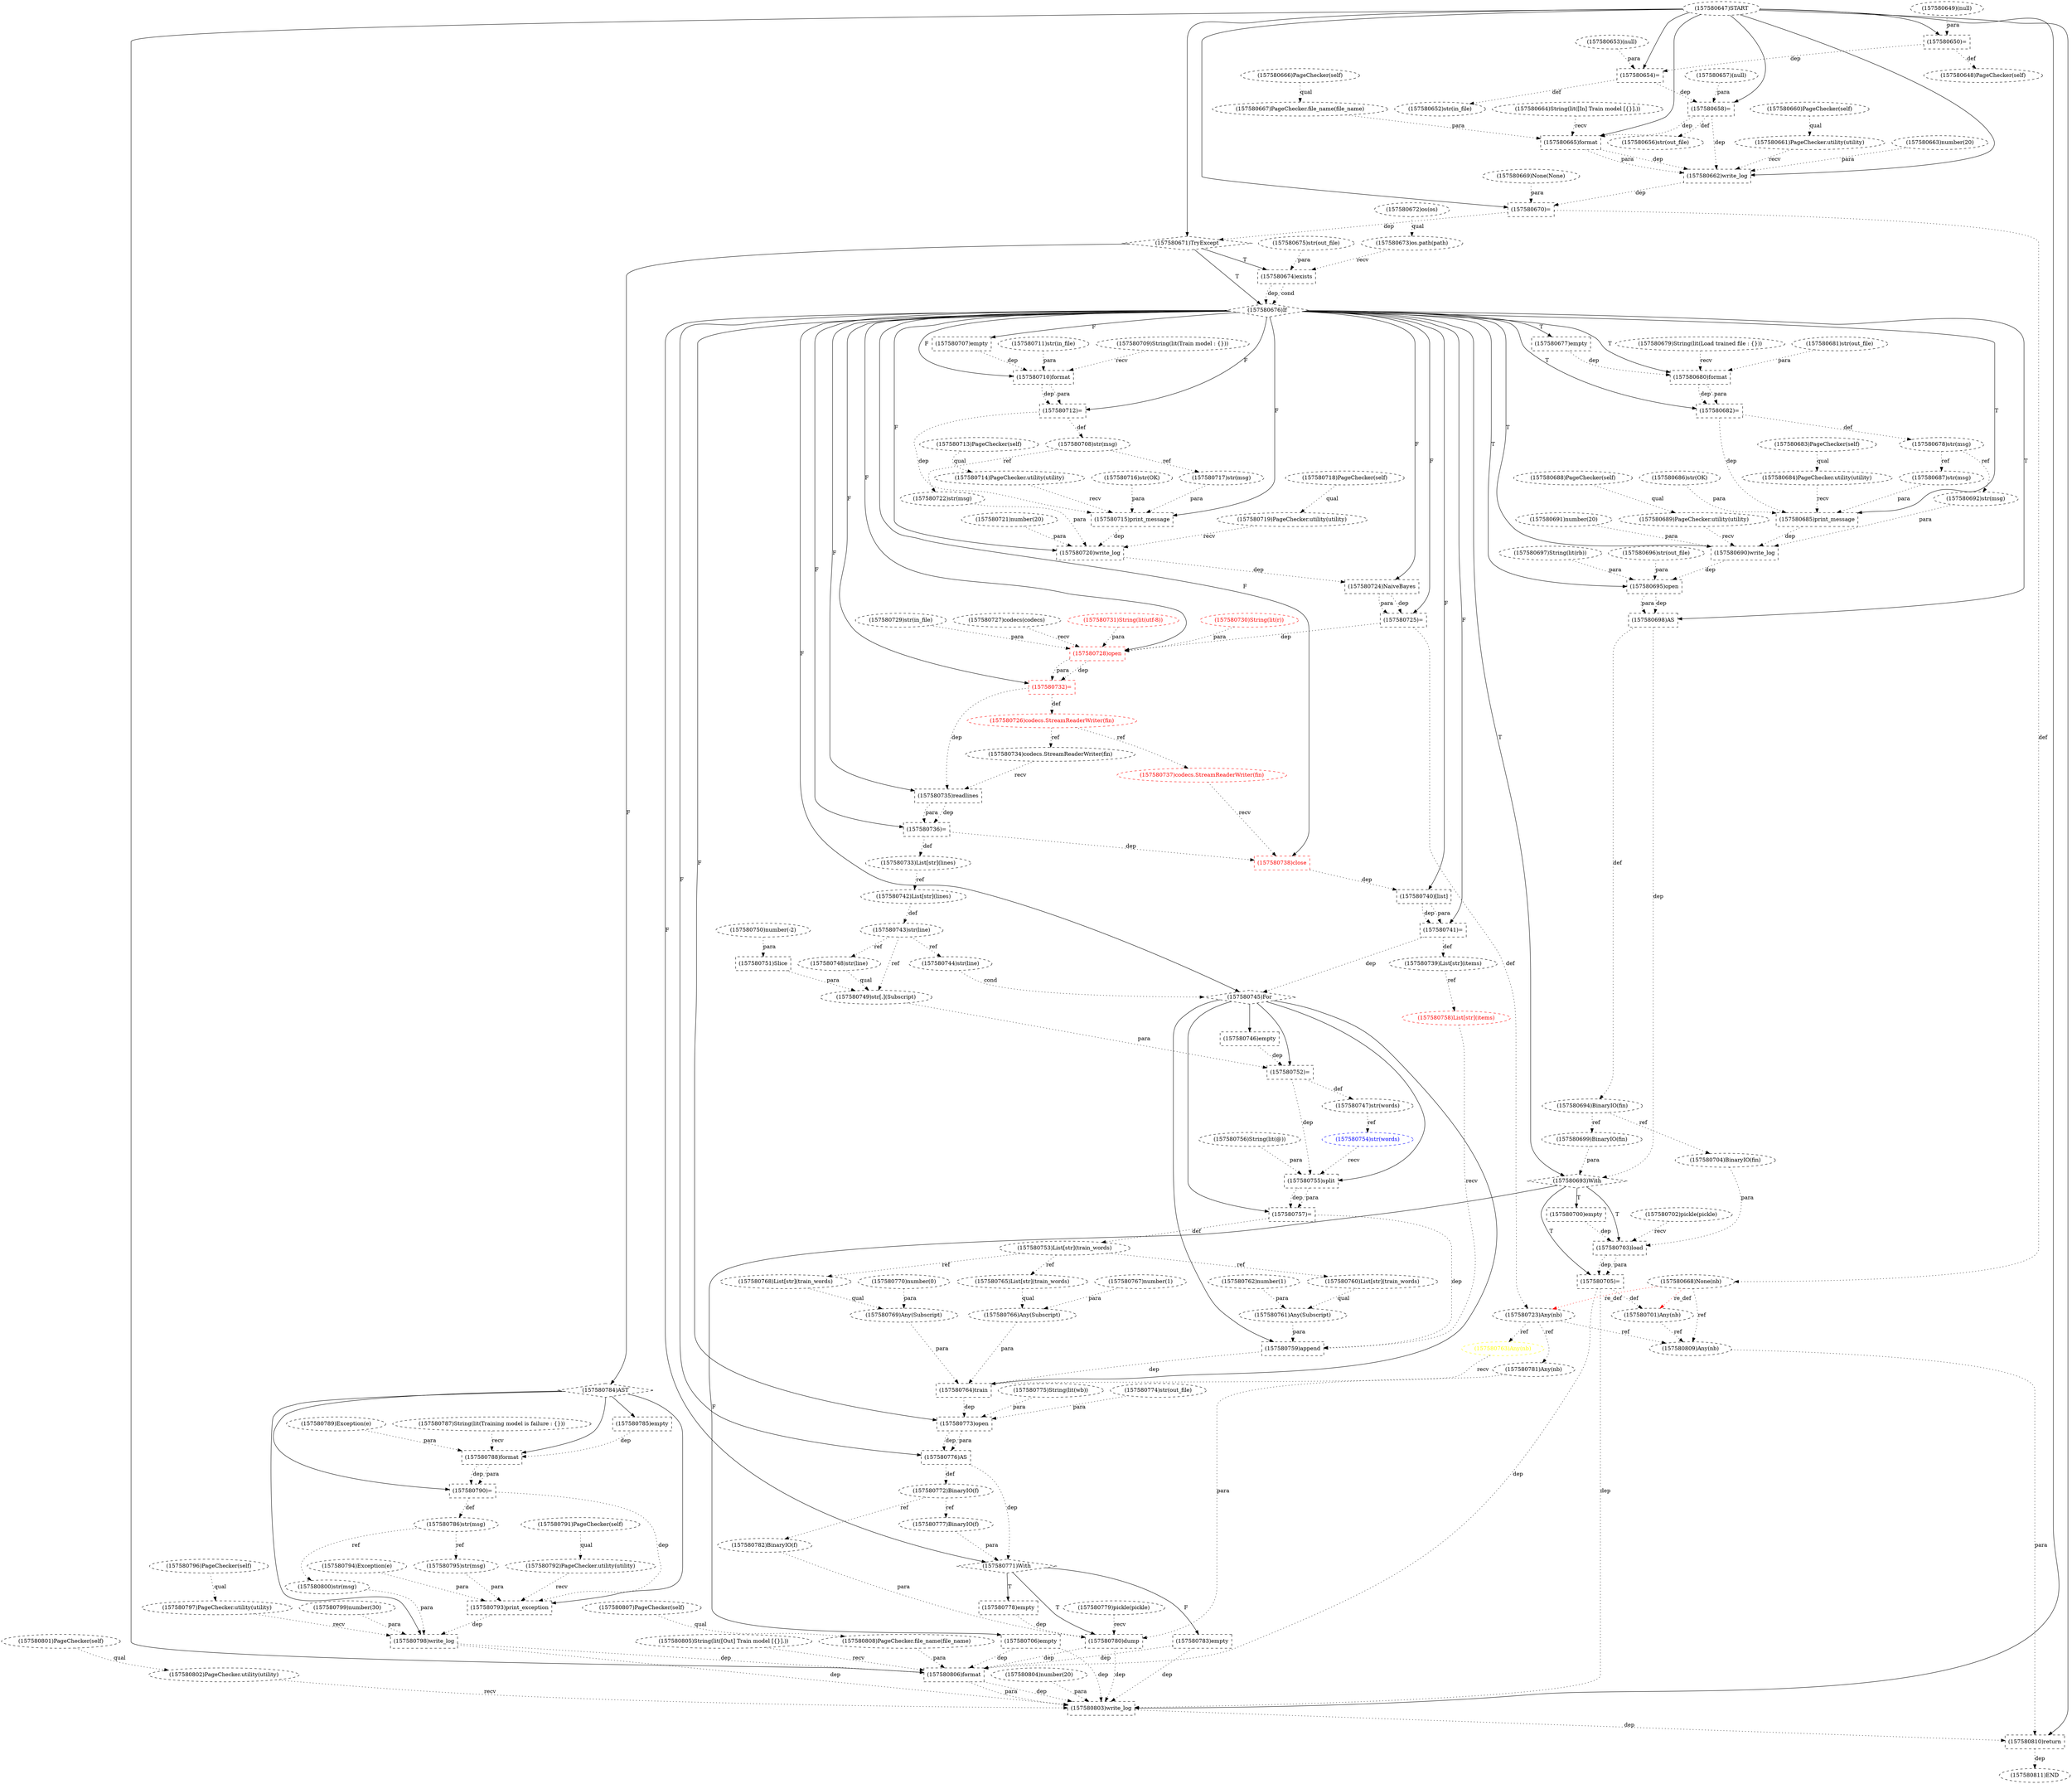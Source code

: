 digraph G {
1 [label="(157580658)=" shape=box style=dashed]
2 [label="(157580710)format" shape=box style=dashed]
3 [label="(157580707)empty" shape=box style=dashed]
4 [label="(157580660)PageChecker(self)" shape=ellipse style=dashed]
5 [label="(157580759)append" shape=box style=dashed]
6 [label="(157580719)PageChecker.utility(utility)" shape=ellipse style=dashed]
7 [label="(157580740)[list]" shape=box style=dashed]
8 [label="(157580779)pickle(pickle)" shape=ellipse style=dashed]
9 [label="(157580801)PageChecker(self)" shape=ellipse style=dashed]
10 [label="(157580682)=" shape=box style=dashed]
11 [label="(157580795)str(msg)" shape=ellipse style=dashed]
12 [label="(157580766)Any(Subscript)" shape=ellipse style=dashed]
13 [label="(157580678)str(msg)" shape=ellipse style=dashed]
14 [label="(157580714)PageChecker.utility(utility)" shape=ellipse style=dashed]
15 [label="(157580788)format" shape=box style=dashed]
16 [label="(157580728)open" shape=box style=dashed color=red fontcolor=red]
17 [label="(157580772)BinaryIO(f)" shape=ellipse style=dashed]
18 [label="(157580796)PageChecker(self)" shape=ellipse style=dashed]
19 [label="(157580718)PageChecker(self)" shape=ellipse style=dashed]
20 [label="(157580701)Any(nb)" shape=ellipse style=dashed]
21 [label="(157580747)str(words)" shape=ellipse style=dashed]
22 [label="(157580679)String(lit(Load trained file : {}))" shape=ellipse style=dashed]
23 [label="(157580723)Any(nb)" shape=ellipse style=dashed]
24 [label="(157580751)Slice" shape=box style=dashed]
25 [label="(157580693)With" shape=diamond style=dashed]
26 [label="(157580792)PageChecker.utility(utility)" shape=ellipse style=dashed]
27 [label="(157580667)PageChecker.file_name(file_name)" shape=ellipse style=dashed]
28 [label="(157580703)load" shape=box style=dashed]
29 [label="(157580757)=" shape=box style=dashed]
30 [label="(157580720)write_log" shape=box style=dashed]
31 [label="(157580730)String(lit(r))" shape=ellipse style=dashed color=red fontcolor=red]
32 [label="(157580677)empty" shape=box style=dashed]
33 [label="(157580746)empty" shape=box style=dashed]
34 [label="(157580653)(null)" shape=ellipse style=dashed]
35 [label="(157580783)empty" shape=box style=dashed]
36 [label="(157580802)PageChecker.utility(utility)" shape=ellipse style=dashed]
37 [label="(157580735)readlines" shape=box style=dashed]
38 [label="(157580661)PageChecker.utility(utility)" shape=ellipse style=dashed]
39 [label="(157580794)Exception(e)" shape=ellipse style=dashed]
40 [label="(157580647)START" style=dashed]
41 [label="(157580648)PageChecker(self)" shape=ellipse style=dashed]
42 [label="(157580793)print_exception" shape=box style=dashed]
43 [label="(157580702)pickle(pickle)" shape=ellipse style=dashed]
44 [label="(157580675)str(out_file)" shape=ellipse style=dashed]
45 [label="(157580769)Any(Subscript)" shape=ellipse style=dashed]
46 [label="(157580671)TryExcept" shape=diamond style=dashed]
47 [label="(157580773)open" shape=box style=dashed]
48 [label="(157580729)str(in_file)" shape=ellipse style=dashed]
49 [label="(157580742)List[str](lines)" shape=ellipse style=dashed]
50 [label="(157580762)number(1)" shape=ellipse style=dashed]
51 [label="(157580739)List[str](items)" shape=ellipse style=dashed]
52 [label="(157580770)number(0)" shape=ellipse style=dashed]
53 [label="(157580797)PageChecker.utility(utility)" shape=ellipse style=dashed]
54 [label="(157580674)exists" shape=box style=dashed]
55 [label="(157580776)AS" shape=box style=dashed]
56 [label="(157580688)PageChecker(self)" shape=ellipse style=dashed]
57 [label="(157580712)=" shape=box style=dashed]
58 [label="(157580775)String(lit(wb))" shape=ellipse style=dashed]
59 [label="(157580711)str(in_file)" shape=ellipse style=dashed]
60 [label="(157580736)=" shape=box style=dashed]
61 [label="(157580791)PageChecker(self)" shape=ellipse style=dashed]
62 [label="(157580663)number(20)" shape=ellipse style=dashed]
63 [label="(157580748)str(line)" shape=ellipse style=dashed]
64 [label="(157580771)With" shape=diamond style=dashed]
65 [label="(157580760)List[str](train_words)" shape=ellipse style=dashed]
66 [label="(157580685)print_message" shape=box style=dashed]
67 [label="(157580754)str(words)" shape=ellipse style=dashed color=blue fontcolor=blue]
68 [label="(157580741)=" shape=box style=dashed]
69 [label="(157580807)PageChecker(self)" shape=ellipse style=dashed]
70 [label="(157580665)format" shape=box style=dashed]
71 [label="(157580727)codecs(codecs)" shape=ellipse style=dashed]
72 [label="(157580726)codecs.StreamReaderWriter(fin)" shape=ellipse style=dashed color=red fontcolor=red]
73 [label="(157580804)number(20)" shape=ellipse style=dashed]
74 [label="(157580799)number(30)" shape=ellipse style=dashed]
75 [label="(157580694)BinaryIO(fin)" shape=ellipse style=dashed]
76 [label="(157580652)str(in_file)" shape=ellipse style=dashed]
77 [label="(157580686)str(OK)" shape=ellipse style=dashed]
78 [label="(157580649)(null)" shape=ellipse style=dashed]
79 [label="(157580716)str(OK)" shape=ellipse style=dashed]
80 [label="(157580790)=" shape=box style=dashed]
81 [label="(157580673)os.path(path)" shape=ellipse style=dashed]
82 [label="(157580809)Any(nb)" shape=ellipse style=dashed]
83 [label="(157580684)PageChecker.utility(utility)" shape=ellipse style=dashed]
84 [label="(157580695)open" shape=box style=dashed]
85 [label="(157580806)format" shape=box style=dashed]
86 [label="(157580800)str(msg)" shape=ellipse style=dashed]
87 [label="(157580656)str(out_file)" shape=ellipse style=dashed]
88 [label="(157580664)String(lit([In] Train model [{}].))" shape=ellipse style=dashed]
89 [label="(157580692)str(msg)" shape=ellipse style=dashed]
90 [label="(157580687)str(msg)" shape=ellipse style=dashed]
91 [label="(157580765)List[str](train_words)" shape=ellipse style=dashed]
92 [label="(157580654)=" shape=box style=dashed]
93 [label="(157580704)BinaryIO(fin)" shape=ellipse style=dashed]
94 [label="(157580705)=" shape=box style=dashed]
95 [label="(157580733)List[str](lines)" shape=ellipse style=dashed]
96 [label="(157580811)END" style=dashed]
97 [label="(157580781)Any(nb)" shape=ellipse style=dashed]
98 [label="(157580738)close" shape=box style=dashed color=red fontcolor=red]
99 [label="(157580744)str(line)" shape=ellipse style=dashed]
100 [label="(157580713)PageChecker(self)" shape=ellipse style=dashed]
101 [label="(157580690)write_log" shape=box style=dashed]
102 [label="(157580700)empty" shape=box style=dashed]
103 [label="(157580810)return" shape=box style=dashed]
104 [label="(157580699)BinaryIO(fin)" shape=ellipse style=dashed]
105 [label="(157580676)If" shape=diamond style=dashed]
106 [label="(157580698)AS" shape=box style=dashed]
107 [label="(157580761)Any(Subscript)" shape=ellipse style=dashed]
108 [label="(157580787)String(lit(Training model is failure : {}))" shape=ellipse style=dashed]
109 [label="(157580786)str(msg)" shape=ellipse style=dashed]
110 [label="(157580778)empty" shape=box style=dashed]
111 [label="(157580767)number(1)" shape=ellipse style=dashed]
112 [label="(157580657)(null)" shape=ellipse style=dashed]
113 [label="(157580808)PageChecker.file_name(file_name)" shape=ellipse style=dashed]
114 [label="(157580669)None(None)" shape=ellipse style=dashed]
115 [label="(157580805)String(lit([Out] Train model [{}].))" shape=ellipse style=dashed]
116 [label="(157580672)os(os)" shape=ellipse style=dashed]
117 [label="(157580724)NaiveBayes" shape=box style=dashed]
118 [label="(157580755)split" shape=box style=dashed]
119 [label="(157580691)number(20)" shape=ellipse style=dashed]
120 [label="(157580715)print_message" shape=box style=dashed]
121 [label="(157580717)str(msg)" shape=ellipse style=dashed]
122 [label="(157580752)=" shape=box style=dashed]
123 [label="(157580758)List[str](items)" shape=ellipse style=dashed color=red fontcolor=red]
124 [label="(157580683)PageChecker(self)" shape=ellipse style=dashed]
125 [label="(157580745)For" shape=diamond style=dashed]
126 [label="(157580709)String(lit(Train model : {}))" shape=ellipse style=dashed]
127 [label="(157580697)String(lit(rb))" shape=ellipse style=dashed]
128 [label="(157580784)AST" shape=diamond style=dashed]
129 [label="(157580731)String(lit(utf-8))" shape=ellipse style=dashed color=red fontcolor=red]
130 [label="(157580706)empty" shape=box style=dashed]
131 [label="(157580737)codecs.StreamReaderWriter(fin)" shape=ellipse style=dashed color=red fontcolor=red]
132 [label="(157580721)number(20)" shape=ellipse style=dashed]
133 [label="(157580734)codecs.StreamReaderWriter(fin)" shape=ellipse style=dashed color=black fontcolor=black]
134 [label="(157580785)empty" shape=box style=dashed]
135 [label="(157580789)Exception(e)" shape=ellipse style=dashed]
136 [label="(157580763)Any(nb)" shape=ellipse style=dashed color=yellow fontcolor=yellow]
137 [label="(157580780)dump" shape=box style=dashed]
138 [label="(157580749)str[.](Subscript)" shape=ellipse style=dashed]
139 [label="(157580708)str(msg)" shape=ellipse style=dashed]
140 [label="(157580798)write_log" shape=box style=dashed]
141 [label="(157580666)PageChecker(self)" shape=ellipse style=dashed]
142 [label="(157580670)=" shape=box style=dashed]
143 [label="(157580782)BinaryIO(f)" shape=ellipse style=dashed]
144 [label="(157580753)List[str](train_words)" shape=ellipse style=dashed]
145 [label="(157580764)train" shape=box style=dashed]
146 [label="(157580725)=" shape=box style=dashed]
147 [label="(157580774)str(out_file)" shape=ellipse style=dashed]
148 [label="(157580680)format" shape=box style=dashed]
149 [label="(157580803)write_log" shape=box style=dashed]
150 [label="(157580750)number(-2)" shape=ellipse style=dashed]
151 [label="(157580768)List[str](train_words)" shape=ellipse style=dashed]
152 [label="(157580650)=" shape=box style=dashed]
153 [label="(157580681)str(out_file)" shape=ellipse style=dashed]
154 [label="(157580689)PageChecker.utility(utility)" shape=ellipse style=dashed]
155 [label="(157580732)=" shape=box style=dashed color=red fontcolor=red]
156 [label="(157580696)str(out_file)" shape=ellipse style=dashed]
157 [label="(157580756)String(lit(@))" shape=ellipse style=dashed]
158 [label="(157580668)None(nb)" shape=ellipse style=dashed]
159 [label="(157580662)write_log" shape=box style=dashed]
160 [label="(157580777)BinaryIO(f)" shape=ellipse style=dashed]
161 [label="(157580722)str(msg)" shape=ellipse style=dashed]
162 [label="(157580743)str(line)" shape=ellipse style=dashed]
40 -> 1 [label="" style=solid];
112 -> 1 [label="para" style=dotted];
92 -> 1 [label="dep" style=dotted];
105 -> 2 [label="F"];
126 -> 2 [label="recv" style=dotted];
59 -> 2 [label="para" style=dotted];
3 -> 2 [label="dep" style=dotted];
105 -> 3 [label="F"];
125 -> 5 [label="" style=solid];
123 -> 5 [label="recv" style=dotted];
107 -> 5 [label="para" style=dotted];
29 -> 5 [label="dep" style=dotted];
19 -> 6 [label="qual" style=dotted];
105 -> 7 [label="F"];
98 -> 7 [label="dep" style=dotted];
105 -> 10 [label="T"];
148 -> 10 [label="dep" style=dotted];
148 -> 10 [label="para" style=dotted];
109 -> 11 [label="ref" style=dotted];
91 -> 12 [label="qual" style=dotted];
111 -> 12 [label="para" style=dotted];
10 -> 13 [label="def" style=dotted];
100 -> 14 [label="qual" style=dotted];
128 -> 15 [label="" style=solid];
108 -> 15 [label="recv" style=dotted];
135 -> 15 [label="para" style=dotted];
134 -> 15 [label="dep" style=dotted];
105 -> 16 [label="F"];
71 -> 16 [label="recv" style=dotted];
48 -> 16 [label="para" style=dotted];
31 -> 16 [label="para" style=dotted];
129 -> 16 [label="para" style=dotted];
146 -> 16 [label="dep" style=dotted];
55 -> 17 [label="def" style=dotted];
94 -> 20 [label="def" style=dotted];
158 -> 20 [label="re_def" style=dotted color=red];
122 -> 21 [label="def" style=dotted];
146 -> 23 [label="def" style=dotted];
158 -> 23 [label="re_def" style=dotted color=red];
150 -> 24 [label="para" style=dotted];
105 -> 25 [label="T"];
106 -> 25 [label="dep" style=dotted];
104 -> 25 [label="para" style=dotted];
61 -> 26 [label="qual" style=dotted];
141 -> 27 [label="qual" style=dotted];
25 -> 28 [label="T"];
43 -> 28 [label="recv" style=dotted];
93 -> 28 [label="para" style=dotted];
102 -> 28 [label="dep" style=dotted];
125 -> 29 [label="" style=solid];
118 -> 29 [label="dep" style=dotted];
118 -> 29 [label="para" style=dotted];
105 -> 30 [label="F"];
6 -> 30 [label="recv" style=dotted];
132 -> 30 [label="para" style=dotted];
161 -> 30 [label="para" style=dotted];
120 -> 30 [label="dep" style=dotted];
105 -> 32 [label="T"];
125 -> 33 [label="" style=solid];
64 -> 35 [label="F"];
9 -> 36 [label="qual" style=dotted];
105 -> 37 [label="F"];
133 -> 37 [label="recv" style=dotted];
155 -> 37 [label="dep" style=dotted];
4 -> 38 [label="qual" style=dotted];
152 -> 41 [label="def" style=dotted];
128 -> 42 [label="" style=solid];
26 -> 42 [label="recv" style=dotted];
39 -> 42 [label="para" style=dotted];
11 -> 42 [label="para" style=dotted];
80 -> 42 [label="dep" style=dotted];
151 -> 45 [label="qual" style=dotted];
52 -> 45 [label="para" style=dotted];
40 -> 46 [label="" style=solid];
142 -> 46 [label="dep" style=dotted];
105 -> 47 [label="F"];
147 -> 47 [label="para" style=dotted];
58 -> 47 [label="para" style=dotted];
145 -> 47 [label="dep" style=dotted];
95 -> 49 [label="ref" style=dotted];
68 -> 51 [label="def" style=dotted];
18 -> 53 [label="qual" style=dotted];
46 -> 54 [label="T"];
81 -> 54 [label="recv" style=dotted];
44 -> 54 [label="para" style=dotted];
105 -> 55 [label="F"];
47 -> 55 [label="dep" style=dotted];
47 -> 55 [label="para" style=dotted];
105 -> 57 [label="F"];
2 -> 57 [label="dep" style=dotted];
2 -> 57 [label="para" style=dotted];
105 -> 60 [label="F"];
37 -> 60 [label="dep" style=dotted];
37 -> 60 [label="para" style=dotted];
162 -> 63 [label="ref" style=dotted];
105 -> 64 [label="F"];
55 -> 64 [label="dep" style=dotted];
160 -> 64 [label="para" style=dotted];
144 -> 65 [label="ref" style=dotted];
105 -> 66 [label="T"];
83 -> 66 [label="recv" style=dotted];
77 -> 66 [label="para" style=dotted];
90 -> 66 [label="para" style=dotted];
10 -> 66 [label="dep" style=dotted];
21 -> 67 [label="ref" style=dotted];
105 -> 68 [label="F"];
7 -> 68 [label="dep" style=dotted];
7 -> 68 [label="para" style=dotted];
40 -> 70 [label="" style=solid];
88 -> 70 [label="recv" style=dotted];
27 -> 70 [label="para" style=dotted];
1 -> 70 [label="dep" style=dotted];
155 -> 72 [label="def" style=dotted];
106 -> 75 [label="def" style=dotted];
92 -> 76 [label="def" style=dotted];
128 -> 80 [label="" style=solid];
15 -> 80 [label="dep" style=dotted];
15 -> 80 [label="para" style=dotted];
116 -> 81 [label="qual" style=dotted];
20 -> 82 [label="ref" style=dotted];
23 -> 82 [label="ref" style=dotted];
158 -> 82 [label="ref" style=dotted];
124 -> 83 [label="qual" style=dotted];
105 -> 84 [label="T"];
156 -> 84 [label="para" style=dotted];
127 -> 84 [label="para" style=dotted];
101 -> 84 [label="dep" style=dotted];
40 -> 85 [label="" style=solid];
115 -> 85 [label="recv" style=dotted];
113 -> 85 [label="para" style=dotted];
35 -> 85 [label="dep" style=dotted];
137 -> 85 [label="dep" style=dotted];
140 -> 85 [label="dep" style=dotted];
130 -> 85 [label="dep" style=dotted];
94 -> 85 [label="dep" style=dotted];
109 -> 86 [label="ref" style=dotted];
1 -> 87 [label="def" style=dotted];
13 -> 89 [label="ref" style=dotted];
13 -> 90 [label="ref" style=dotted];
144 -> 91 [label="ref" style=dotted];
40 -> 92 [label="" style=solid];
34 -> 92 [label="para" style=dotted];
152 -> 92 [label="dep" style=dotted];
75 -> 93 [label="ref" style=dotted];
25 -> 94 [label="T"];
28 -> 94 [label="dep" style=dotted];
28 -> 94 [label="para" style=dotted];
60 -> 95 [label="def" style=dotted];
103 -> 96 [label="dep" style=dotted];
23 -> 97 [label="ref" style=dotted];
105 -> 98 [label="F"];
131 -> 98 [label="recv" style=dotted];
60 -> 98 [label="dep" style=dotted];
162 -> 99 [label="ref" style=dotted];
105 -> 101 [label="T"];
154 -> 101 [label="recv" style=dotted];
119 -> 101 [label="para" style=dotted];
89 -> 101 [label="para" style=dotted];
66 -> 101 [label="dep" style=dotted];
25 -> 102 [label="T"];
40 -> 103 [label="" style=solid];
82 -> 103 [label="para" style=dotted];
149 -> 103 [label="dep" style=dotted];
75 -> 104 [label="ref" style=dotted];
46 -> 105 [label="T"];
54 -> 105 [label="dep" style=dotted];
54 -> 105 [label="cond" style=dotted];
105 -> 106 [label="T"];
84 -> 106 [label="dep" style=dotted];
84 -> 106 [label="para" style=dotted];
65 -> 107 [label="qual" style=dotted];
50 -> 107 [label="para" style=dotted];
80 -> 109 [label="def" style=dotted];
64 -> 110 [label="T"];
69 -> 113 [label="qual" style=dotted];
105 -> 117 [label="F"];
30 -> 117 [label="dep" style=dotted];
125 -> 118 [label="" style=solid];
67 -> 118 [label="recv" style=dotted];
157 -> 118 [label="para" style=dotted];
122 -> 118 [label="dep" style=dotted];
105 -> 120 [label="F"];
14 -> 120 [label="recv" style=dotted];
79 -> 120 [label="para" style=dotted];
121 -> 120 [label="para" style=dotted];
57 -> 120 [label="dep" style=dotted];
139 -> 121 [label="ref" style=dotted];
125 -> 122 [label="" style=solid];
138 -> 122 [label="para" style=dotted];
33 -> 122 [label="dep" style=dotted];
51 -> 123 [label="ref" style=dotted];
105 -> 125 [label="F"];
99 -> 125 [label="cond" style=dotted];
68 -> 125 [label="dep" style=dotted];
46 -> 128 [label="F"];
25 -> 130 [label="F"];
72 -> 131 [label="ref" style=dotted];
72 -> 133 [label="ref" style=dotted];
128 -> 134 [label="" style=solid];
23 -> 136 [label="ref" style=dotted];
64 -> 137 [label="T"];
8 -> 137 [label="recv" style=dotted];
97 -> 137 [label="para" style=dotted];
143 -> 137 [label="para" style=dotted];
110 -> 137 [label="dep" style=dotted];
63 -> 138 [label="qual" style=dotted];
24 -> 138 [label="para" style=dotted];
162 -> 138 [label="ref" style=dotted];
57 -> 139 [label="def" style=dotted];
128 -> 140 [label="" style=solid];
53 -> 140 [label="recv" style=dotted];
74 -> 140 [label="para" style=dotted];
86 -> 140 [label="para" style=dotted];
42 -> 140 [label="dep" style=dotted];
40 -> 142 [label="" style=solid];
114 -> 142 [label="para" style=dotted];
159 -> 142 [label="dep" style=dotted];
17 -> 143 [label="ref" style=dotted];
29 -> 144 [label="def" style=dotted];
125 -> 145 [label="" style=solid];
136 -> 145 [label="recv" style=dotted];
12 -> 145 [label="para" style=dotted];
45 -> 145 [label="para" style=dotted];
5 -> 145 [label="dep" style=dotted];
105 -> 146 [label="F"];
117 -> 146 [label="dep" style=dotted];
117 -> 146 [label="para" style=dotted];
105 -> 148 [label="T"];
22 -> 148 [label="recv" style=dotted];
153 -> 148 [label="para" style=dotted];
32 -> 148 [label="dep" style=dotted];
40 -> 149 [label="" style=solid];
36 -> 149 [label="recv" style=dotted];
73 -> 149 [label="para" style=dotted];
85 -> 149 [label="dep" style=dotted];
85 -> 149 [label="para" style=dotted];
35 -> 149 [label="dep" style=dotted];
137 -> 149 [label="dep" style=dotted];
140 -> 149 [label="dep" style=dotted];
130 -> 149 [label="dep" style=dotted];
94 -> 149 [label="dep" style=dotted];
144 -> 151 [label="ref" style=dotted];
40 -> 152 [label="" style=solid];
78 -> 152 [label="para" style=dotted];
56 -> 154 [label="qual" style=dotted];
105 -> 155 [label="F"];
16 -> 155 [label="dep" style=dotted];
16 -> 155 [label="para" style=dotted];
142 -> 158 [label="def" style=dotted];
40 -> 159 [label="" style=solid];
38 -> 159 [label="recv" style=dotted];
62 -> 159 [label="para" style=dotted];
70 -> 159 [label="dep" style=dotted];
70 -> 159 [label="para" style=dotted];
1 -> 159 [label="dep" style=dotted];
17 -> 160 [label="ref" style=dotted];
139 -> 161 [label="ref" style=dotted];
49 -> 162 [label="def" style=dotted];
}